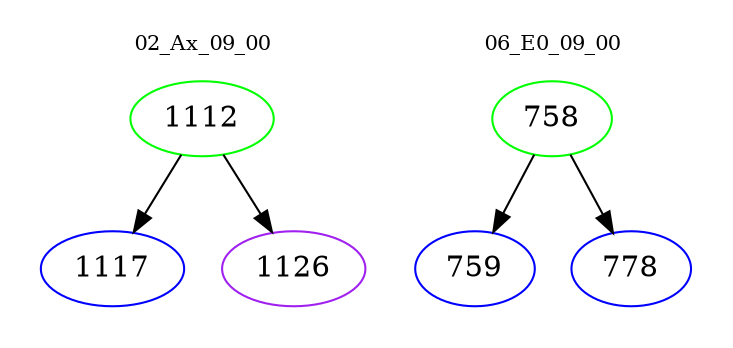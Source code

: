 digraph{
subgraph cluster_0 {
color = white
label = "02_Ax_09_00";
fontsize=10;
T0_1112 [label="1112", color="green"]
T0_1112 -> T0_1117 [color="black"]
T0_1117 [label="1117", color="blue"]
T0_1112 -> T0_1126 [color="black"]
T0_1126 [label="1126", color="purple"]
}
subgraph cluster_1 {
color = white
label = "06_E0_09_00";
fontsize=10;
T1_758 [label="758", color="green"]
T1_758 -> T1_759 [color="black"]
T1_759 [label="759", color="blue"]
T1_758 -> T1_778 [color="black"]
T1_778 [label="778", color="blue"]
}
}
